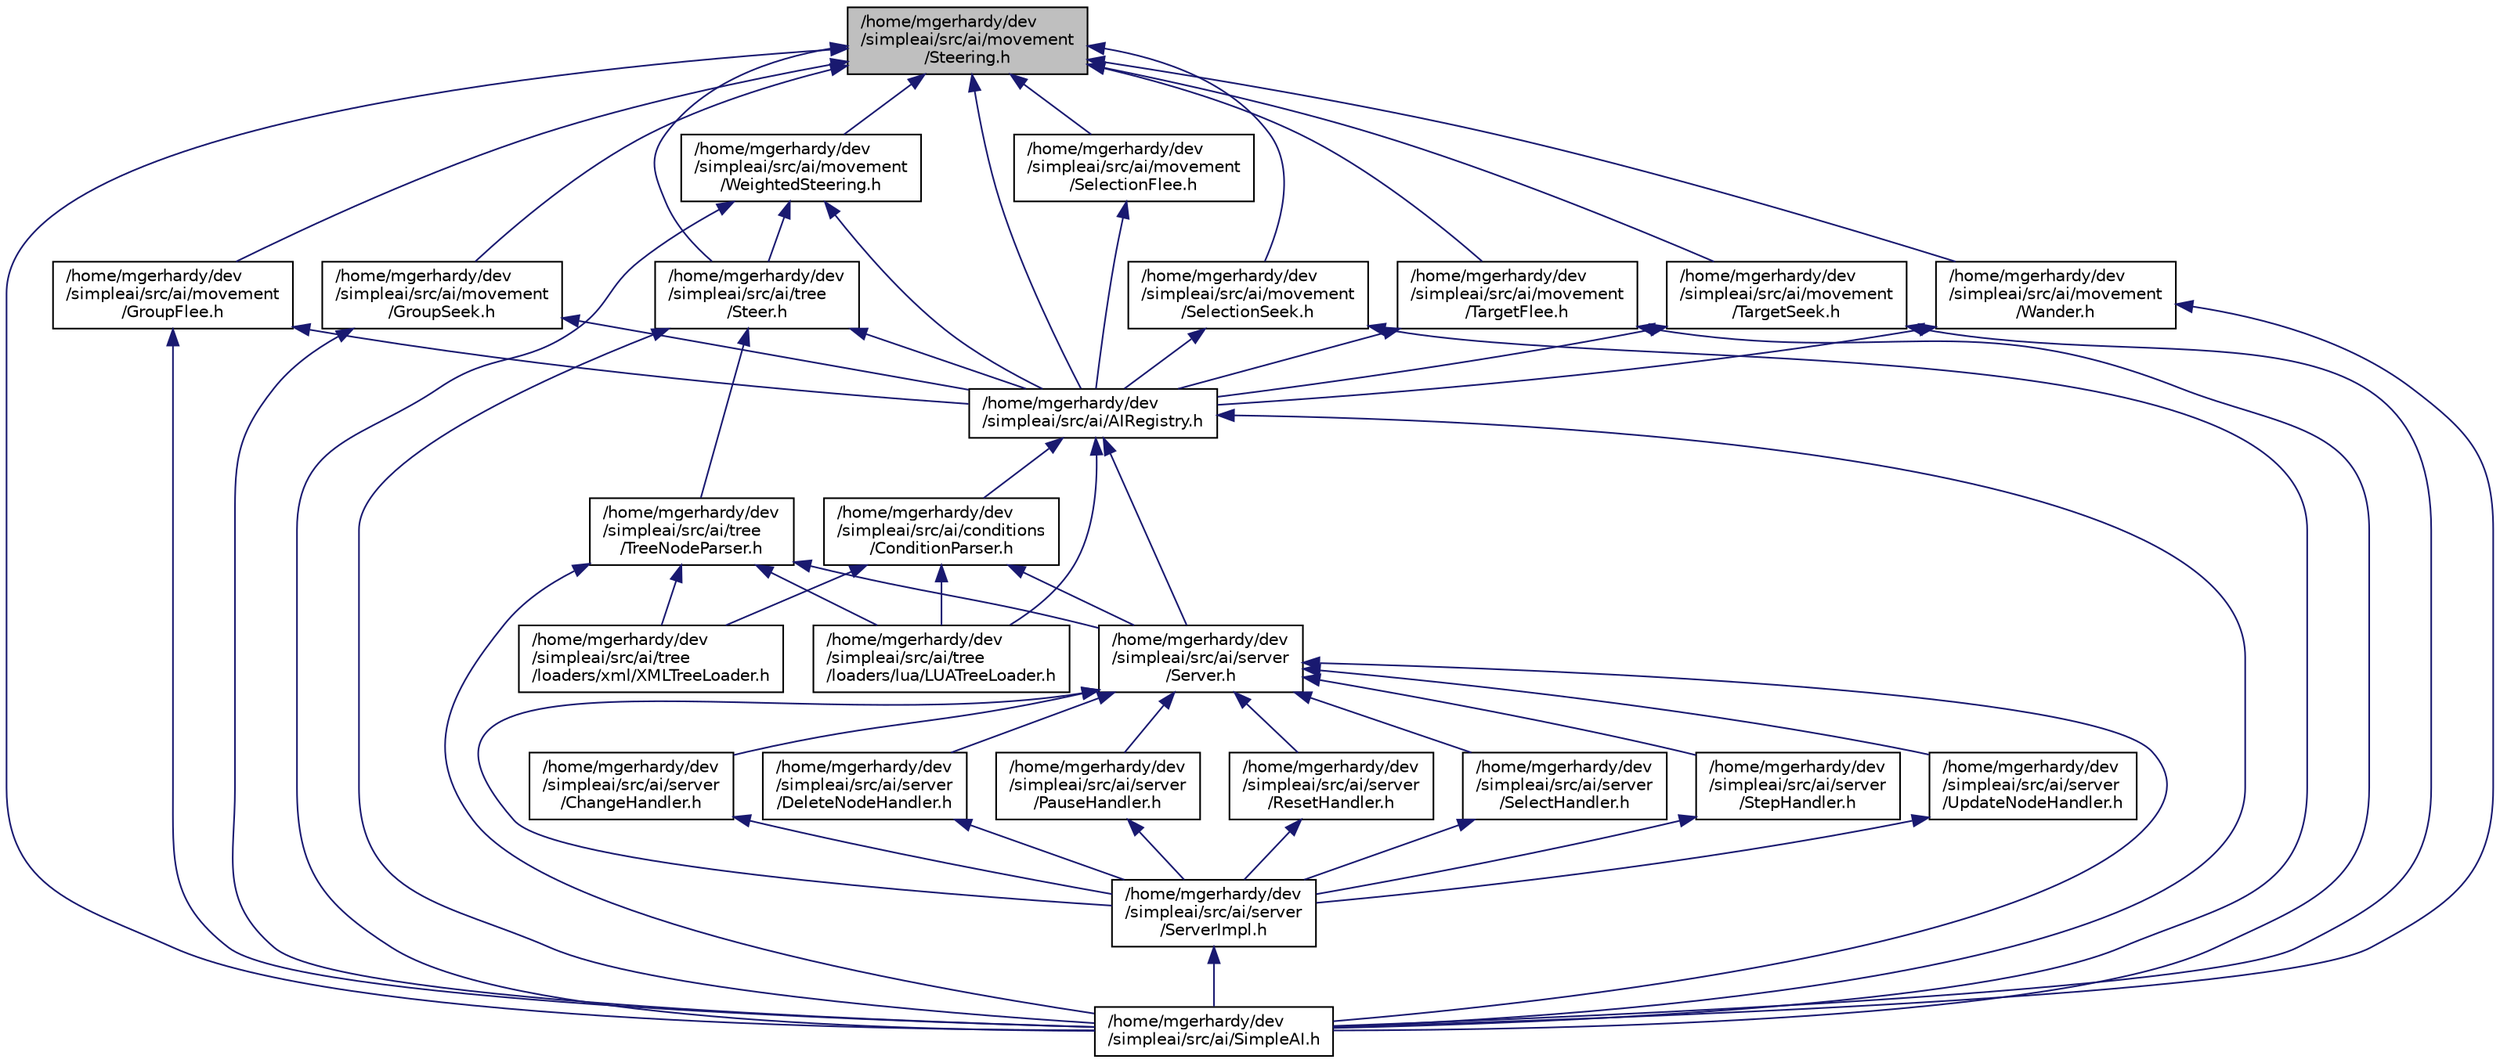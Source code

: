 digraph "/home/mgerhardy/dev/simpleai/src/ai/movement/Steering.h"
{
  edge [fontname="Helvetica",fontsize="10",labelfontname="Helvetica",labelfontsize="10"];
  node [fontname="Helvetica",fontsize="10",shape=record];
  Node1 [label="/home/mgerhardy/dev\l/simpleai/src/ai/movement\l/Steering.h",height=0.2,width=0.4,color="black", fillcolor="grey75", style="filled", fontcolor="black"];
  Node1 -> Node2 [dir="back",color="midnightblue",fontsize="10",style="solid",fontname="Helvetica"];
  Node2 [label="/home/mgerhardy/dev\l/simpleai/src/ai/tree\l/Steer.h",height=0.2,width=0.4,color="black", fillcolor="white", style="filled",URL="$Steer_8h.html"];
  Node2 -> Node3 [dir="back",color="midnightblue",fontsize="10",style="solid",fontname="Helvetica"];
  Node3 [label="/home/mgerhardy/dev\l/simpleai/src/ai/AIRegistry.h",height=0.2,width=0.4,color="black", fillcolor="white", style="filled",URL="$AIRegistry_8h.html"];
  Node3 -> Node4 [dir="back",color="midnightblue",fontsize="10",style="solid",fontname="Helvetica"];
  Node4 [label="/home/mgerhardy/dev\l/simpleai/src/ai/conditions\l/ConditionParser.h",height=0.2,width=0.4,color="black", fillcolor="white", style="filled",URL="$ConditionParser_8h.html"];
  Node4 -> Node5 [dir="back",color="midnightblue",fontsize="10",style="solid",fontname="Helvetica"];
  Node5 [label="/home/mgerhardy/dev\l/simpleai/src/ai/server\l/Server.h",height=0.2,width=0.4,color="black", fillcolor="white", style="filled",URL="$Server_8h.html"];
  Node5 -> Node6 [dir="back",color="midnightblue",fontsize="10",style="solid",fontname="Helvetica"];
  Node6 [label="/home/mgerhardy/dev\l/simpleai/src/ai/server\l/ChangeHandler.h",height=0.2,width=0.4,color="black", fillcolor="white", style="filled",URL="$ChangeHandler_8h.html"];
  Node6 -> Node7 [dir="back",color="midnightblue",fontsize="10",style="solid",fontname="Helvetica"];
  Node7 [label="/home/mgerhardy/dev\l/simpleai/src/ai/server\l/ServerImpl.h",height=0.2,width=0.4,color="black", fillcolor="white", style="filled",URL="$ServerImpl_8h.html"];
  Node7 -> Node8 [dir="back",color="midnightblue",fontsize="10",style="solid",fontname="Helvetica"];
  Node8 [label="/home/mgerhardy/dev\l/simpleai/src/ai/SimpleAI.h",height=0.2,width=0.4,color="black", fillcolor="white", style="filled",URL="$SimpleAI_8h.html"];
  Node5 -> Node9 [dir="back",color="midnightblue",fontsize="10",style="solid",fontname="Helvetica"];
  Node9 [label="/home/mgerhardy/dev\l/simpleai/src/ai/server\l/DeleteNodeHandler.h",height=0.2,width=0.4,color="black", fillcolor="white", style="filled",URL="$DeleteNodeHandler_8h.html"];
  Node9 -> Node7 [dir="back",color="midnightblue",fontsize="10",style="solid",fontname="Helvetica"];
  Node5 -> Node10 [dir="back",color="midnightblue",fontsize="10",style="solid",fontname="Helvetica"];
  Node10 [label="/home/mgerhardy/dev\l/simpleai/src/ai/server\l/PauseHandler.h",height=0.2,width=0.4,color="black", fillcolor="white", style="filled",URL="$PauseHandler_8h.html"];
  Node10 -> Node7 [dir="back",color="midnightblue",fontsize="10",style="solid",fontname="Helvetica"];
  Node5 -> Node11 [dir="back",color="midnightblue",fontsize="10",style="solid",fontname="Helvetica"];
  Node11 [label="/home/mgerhardy/dev\l/simpleai/src/ai/server\l/ResetHandler.h",height=0.2,width=0.4,color="black", fillcolor="white", style="filled",URL="$ResetHandler_8h.html"];
  Node11 -> Node7 [dir="back",color="midnightblue",fontsize="10",style="solid",fontname="Helvetica"];
  Node5 -> Node12 [dir="back",color="midnightblue",fontsize="10",style="solid",fontname="Helvetica"];
  Node12 [label="/home/mgerhardy/dev\l/simpleai/src/ai/server\l/SelectHandler.h",height=0.2,width=0.4,color="black", fillcolor="white", style="filled",URL="$SelectHandler_8h.html"];
  Node12 -> Node7 [dir="back",color="midnightblue",fontsize="10",style="solid",fontname="Helvetica"];
  Node5 -> Node7 [dir="back",color="midnightblue",fontsize="10",style="solid",fontname="Helvetica"];
  Node5 -> Node13 [dir="back",color="midnightblue",fontsize="10",style="solid",fontname="Helvetica"];
  Node13 [label="/home/mgerhardy/dev\l/simpleai/src/ai/server\l/StepHandler.h",height=0.2,width=0.4,color="black", fillcolor="white", style="filled",URL="$StepHandler_8h.html"];
  Node13 -> Node7 [dir="back",color="midnightblue",fontsize="10",style="solid",fontname="Helvetica"];
  Node5 -> Node14 [dir="back",color="midnightblue",fontsize="10",style="solid",fontname="Helvetica"];
  Node14 [label="/home/mgerhardy/dev\l/simpleai/src/ai/server\l/UpdateNodeHandler.h",height=0.2,width=0.4,color="black", fillcolor="white", style="filled",URL="$UpdateNodeHandler_8h.html"];
  Node14 -> Node7 [dir="back",color="midnightblue",fontsize="10",style="solid",fontname="Helvetica"];
  Node5 -> Node8 [dir="back",color="midnightblue",fontsize="10",style="solid",fontname="Helvetica"];
  Node4 -> Node15 [dir="back",color="midnightblue",fontsize="10",style="solid",fontname="Helvetica"];
  Node15 [label="/home/mgerhardy/dev\l/simpleai/src/ai/tree\l/loaders/lua/LUATreeLoader.h",height=0.2,width=0.4,color="black", fillcolor="white", style="filled",URL="$LUATreeLoader_8h.html"];
  Node4 -> Node16 [dir="back",color="midnightblue",fontsize="10",style="solid",fontname="Helvetica"];
  Node16 [label="/home/mgerhardy/dev\l/simpleai/src/ai/tree\l/loaders/xml/XMLTreeLoader.h",height=0.2,width=0.4,color="black", fillcolor="white", style="filled",URL="$XMLTreeLoader_8h.html"];
  Node3 -> Node5 [dir="back",color="midnightblue",fontsize="10",style="solid",fontname="Helvetica"];
  Node3 -> Node8 [dir="back",color="midnightblue",fontsize="10",style="solid",fontname="Helvetica"];
  Node3 -> Node15 [dir="back",color="midnightblue",fontsize="10",style="solid",fontname="Helvetica"];
  Node2 -> Node8 [dir="back",color="midnightblue",fontsize="10",style="solid",fontname="Helvetica"];
  Node2 -> Node17 [dir="back",color="midnightblue",fontsize="10",style="solid",fontname="Helvetica"];
  Node17 [label="/home/mgerhardy/dev\l/simpleai/src/ai/tree\l/TreeNodeParser.h",height=0.2,width=0.4,color="black", fillcolor="white", style="filled",URL="$TreeNodeParser_8h.html"];
  Node17 -> Node5 [dir="back",color="midnightblue",fontsize="10",style="solid",fontname="Helvetica"];
  Node17 -> Node8 [dir="back",color="midnightblue",fontsize="10",style="solid",fontname="Helvetica"];
  Node17 -> Node15 [dir="back",color="midnightblue",fontsize="10",style="solid",fontname="Helvetica"];
  Node17 -> Node16 [dir="back",color="midnightblue",fontsize="10",style="solid",fontname="Helvetica"];
  Node1 -> Node18 [dir="back",color="midnightblue",fontsize="10",style="solid",fontname="Helvetica"];
  Node18 [label="/home/mgerhardy/dev\l/simpleai/src/ai/movement\l/GroupFlee.h",height=0.2,width=0.4,color="black", fillcolor="white", style="filled",URL="$GroupFlee_8h.html"];
  Node18 -> Node3 [dir="back",color="midnightblue",fontsize="10",style="solid",fontname="Helvetica"];
  Node18 -> Node8 [dir="back",color="midnightblue",fontsize="10",style="solid",fontname="Helvetica"];
  Node1 -> Node19 [dir="back",color="midnightblue",fontsize="10",style="solid",fontname="Helvetica"];
  Node19 [label="/home/mgerhardy/dev\l/simpleai/src/ai/movement\l/GroupSeek.h",height=0.2,width=0.4,color="black", fillcolor="white", style="filled",URL="$GroupSeek_8h.html"];
  Node19 -> Node3 [dir="back",color="midnightblue",fontsize="10",style="solid",fontname="Helvetica"];
  Node19 -> Node8 [dir="back",color="midnightblue",fontsize="10",style="solid",fontname="Helvetica"];
  Node1 -> Node20 [dir="back",color="midnightblue",fontsize="10",style="solid",fontname="Helvetica"];
  Node20 [label="/home/mgerhardy/dev\l/simpleai/src/ai/movement\l/SelectionFlee.h",height=0.2,width=0.4,color="black", fillcolor="white", style="filled",URL="$SelectionFlee_8h.html"];
  Node20 -> Node3 [dir="back",color="midnightblue",fontsize="10",style="solid",fontname="Helvetica"];
  Node1 -> Node21 [dir="back",color="midnightblue",fontsize="10",style="solid",fontname="Helvetica"];
  Node21 [label="/home/mgerhardy/dev\l/simpleai/src/ai/movement\l/SelectionSeek.h",height=0.2,width=0.4,color="black", fillcolor="white", style="filled",URL="$SelectionSeek_8h.html"];
  Node21 -> Node3 [dir="back",color="midnightblue",fontsize="10",style="solid",fontname="Helvetica"];
  Node21 -> Node8 [dir="back",color="midnightblue",fontsize="10",style="solid",fontname="Helvetica"];
  Node1 -> Node22 [dir="back",color="midnightblue",fontsize="10",style="solid",fontname="Helvetica"];
  Node22 [label="/home/mgerhardy/dev\l/simpleai/src/ai/movement\l/TargetFlee.h",height=0.2,width=0.4,color="black", fillcolor="white", style="filled",URL="$TargetFlee_8h.html"];
  Node22 -> Node3 [dir="back",color="midnightblue",fontsize="10",style="solid",fontname="Helvetica"];
  Node22 -> Node8 [dir="back",color="midnightblue",fontsize="10",style="solid",fontname="Helvetica"];
  Node1 -> Node23 [dir="back",color="midnightblue",fontsize="10",style="solid",fontname="Helvetica"];
  Node23 [label="/home/mgerhardy/dev\l/simpleai/src/ai/movement\l/TargetSeek.h",height=0.2,width=0.4,color="black", fillcolor="white", style="filled",URL="$TargetSeek_8h.html"];
  Node23 -> Node3 [dir="back",color="midnightblue",fontsize="10",style="solid",fontname="Helvetica"];
  Node23 -> Node8 [dir="back",color="midnightblue",fontsize="10",style="solid",fontname="Helvetica"];
  Node1 -> Node24 [dir="back",color="midnightblue",fontsize="10",style="solid",fontname="Helvetica"];
  Node24 [label="/home/mgerhardy/dev\l/simpleai/src/ai/movement\l/Wander.h",height=0.2,width=0.4,color="black", fillcolor="white", style="filled",URL="$Wander_8h.html"];
  Node24 -> Node3 [dir="back",color="midnightblue",fontsize="10",style="solid",fontname="Helvetica"];
  Node24 -> Node8 [dir="back",color="midnightblue",fontsize="10",style="solid",fontname="Helvetica"];
  Node1 -> Node25 [dir="back",color="midnightblue",fontsize="10",style="solid",fontname="Helvetica"];
  Node25 [label="/home/mgerhardy/dev\l/simpleai/src/ai/movement\l/WeightedSteering.h",height=0.2,width=0.4,color="black", fillcolor="white", style="filled",URL="$WeightedSteering_8h.html"];
  Node25 -> Node2 [dir="back",color="midnightblue",fontsize="10",style="solid",fontname="Helvetica"];
  Node25 -> Node3 [dir="back",color="midnightblue",fontsize="10",style="solid",fontname="Helvetica"];
  Node25 -> Node8 [dir="back",color="midnightblue",fontsize="10",style="solid",fontname="Helvetica"];
  Node1 -> Node3 [dir="back",color="midnightblue",fontsize="10",style="solid",fontname="Helvetica"];
  Node1 -> Node8 [dir="back",color="midnightblue",fontsize="10",style="solid",fontname="Helvetica"];
}
